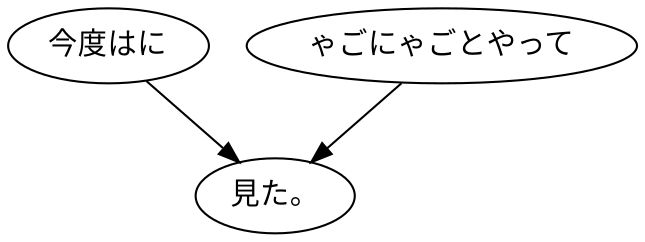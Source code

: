 digraph graph6429 {
	node0 [label="今度はに"];
	node1 [label="ゃごにゃごとやって"];
	node2 [label="見た。"];
	node0 -> node2;
	node1 -> node2;
}
